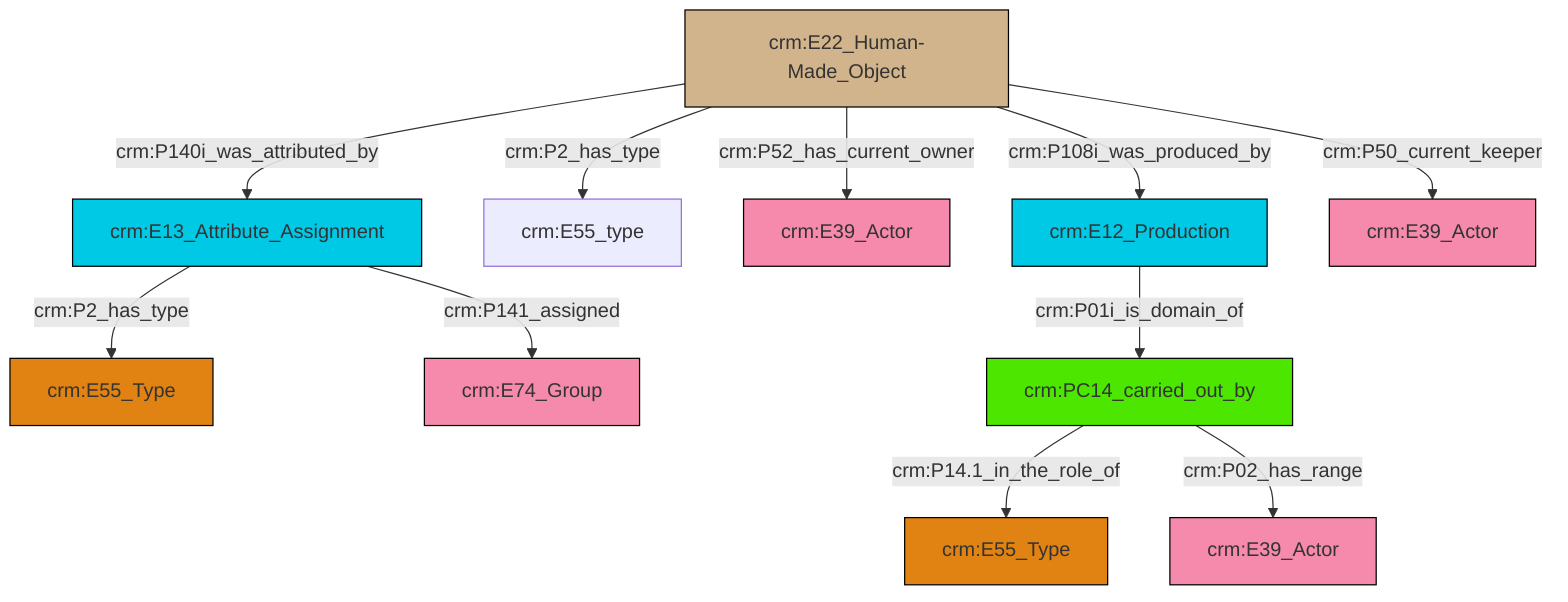 graph TD
classDef Literal fill:#f2f2f2,stroke:#000000;
classDef CRM_Entity fill:#FFFFFF,stroke:#000000;
classDef Temporal_Entity fill:#00C9E6, stroke:#000000;
classDef Type fill:#E18312, stroke:#000000;
classDef Time-Span fill:#2C9C91, stroke:#000000;
classDef Appellation fill:#FFEB7F, stroke:#000000;
classDef Place fill:#008836, stroke:#000000;
classDef Persistent_Item fill:#B266B2, stroke:#000000;
classDef Conceptual_Object fill:#FFD700, stroke:#000000;
classDef Physical_Thing fill:#D2B48C, stroke:#000000;
classDef Actor fill:#f58aad, stroke:#000000;
classDef PC_Classes fill:#4ce600, stroke:#000000;
classDef Multi fill:#cccccc,stroke:#000000;

6["crm:E13_Attribute_Assignment"]:::Temporal_Entity -->|crm:P2_has_type| 7["crm:E55_Type"]:::Type
8["crm:E22_Human-Made_Object"]:::Physical_Thing -->|crm:P50_current_keeper| 9["crm:E39_Actor"]:::Actor
0["crm:E12_Production"]:::Temporal_Entity -->|crm:P01i_is_domain_of| 12["crm:PC14_carried_out_by"]:::PC_Classes
8["crm:E22_Human-Made_Object"]:::Physical_Thing -->|crm:P140i_was_attributed_by| 6["crm:E13_Attribute_Assignment"]:::Temporal_Entity
8["crm:E22_Human-Made_Object"]:::Physical_Thing -->|crm:P52_has_current_owner| 4["crm:E39_Actor"]:::Actor
8["crm:E22_Human-Made_Object"]:::Physical_Thing -->|crm:P2_has_type| 2["crm:E55_type"]:::Default
12["crm:PC14_carried_out_by"]:::PC_Classes -->|crm:P14.1_in_the_role_of| 18["crm:E55_Type"]:::Type
12["crm:PC14_carried_out_by"]:::PC_Classes -->|crm:P02_has_range| 19["crm:E39_Actor"]:::Actor
6["crm:E13_Attribute_Assignment"]:::Temporal_Entity -->|crm:P141_assigned| 10["crm:E74_Group"]:::Actor
8["crm:E22_Human-Made_Object"]:::Physical_Thing -->|crm:P108i_was_produced_by| 0["crm:E12_Production"]:::Temporal_Entity